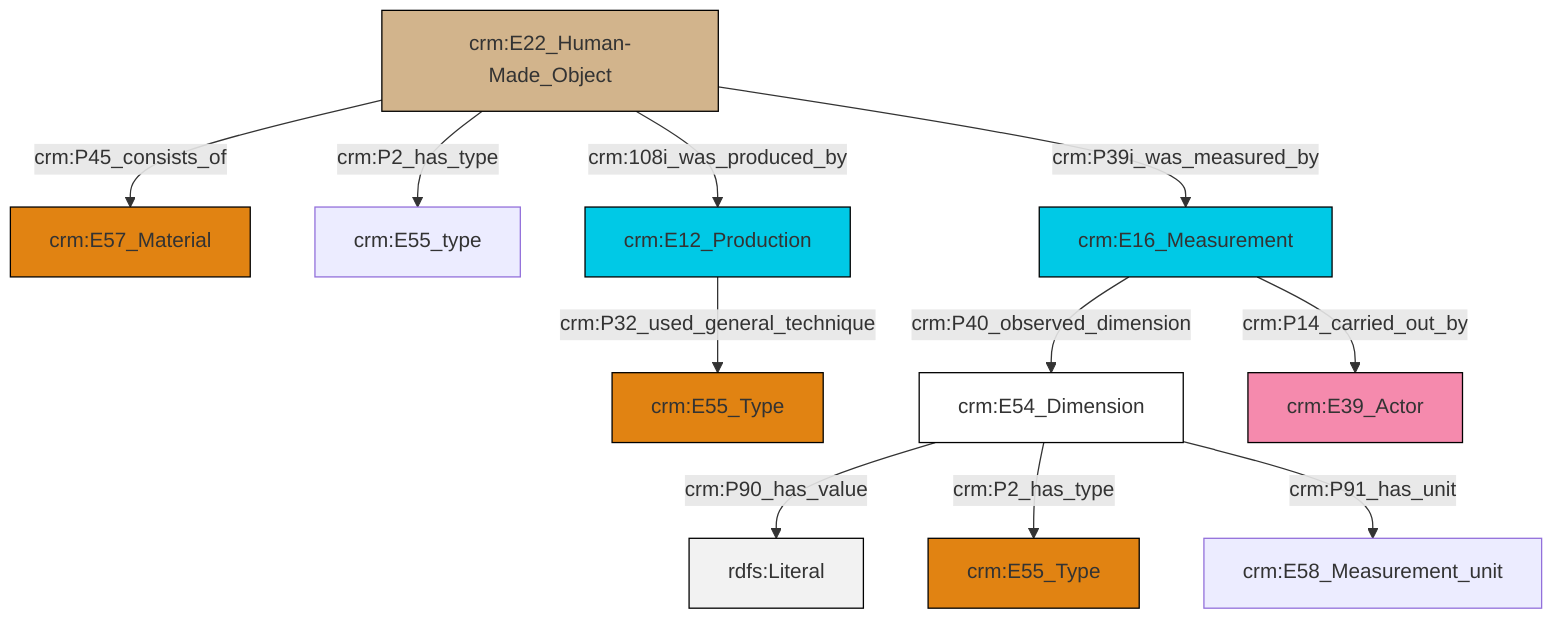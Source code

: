 graph TD
classDef Literal fill:#f2f2f2,stroke:#000000;
classDef CRM_Entity fill:#FFFFFF,stroke:#000000;
classDef Temporal_Entity fill:#00C9E6, stroke:#000000;
classDef Type fill:#E18312, stroke:#000000;
classDef Time-Span fill:#2C9C91, stroke:#000000;
classDef Appellation fill:#FFEB7F, stroke:#000000;
classDef Place fill:#008836, stroke:#000000;
classDef Persistent_Item fill:#B266B2, stroke:#000000;
classDef Conceptual_Object fill:#FFD700, stroke:#000000;
classDef Physical_Thing fill:#D2B48C, stroke:#000000;
classDef Actor fill:#f58aad, stroke:#000000;
classDef PC_Classes fill:#4ce600, stroke:#000000;
classDef Multi fill:#cccccc,stroke:#000000;

2["crm:E22_Human-Made_Object"]:::Physical_Thing -->|crm:P45_consists_of| 4["crm:E57_Material"]:::Type
2["crm:E22_Human-Made_Object"]:::Physical_Thing -->|crm:P2_has_type| 10["crm:E55_type"]:::Default
2["crm:E22_Human-Made_Object"]:::Physical_Thing -->|crm:108i_was_produced_by| 6["crm:E12_Production"]:::Temporal_Entity
2["crm:E22_Human-Made_Object"]:::Physical_Thing -->|crm:P39i_was_measured_by| 8["crm:E16_Measurement"]:::Temporal_Entity
8["crm:E16_Measurement"]:::Temporal_Entity -->|crm:P40_observed_dimension| 0["crm:E54_Dimension"]:::CRM_Entity
6["crm:E12_Production"]:::Temporal_Entity -->|crm:P32_used_general_technique| 13["crm:E55_Type"]:::Type
8["crm:E16_Measurement"]:::Temporal_Entity -->|crm:P14_carried_out_by| 14["crm:E39_Actor"]:::Actor
0["crm:E54_Dimension"]:::CRM_Entity -->|crm:P90_has_value| 17[rdfs:Literal]:::Literal
0["crm:E54_Dimension"]:::CRM_Entity -->|crm:P2_has_type| 15["crm:E55_Type"]:::Type
0["crm:E54_Dimension"]:::CRM_Entity -->|crm:P91_has_unit| 11["crm:E58_Measurement_unit"]:::Default